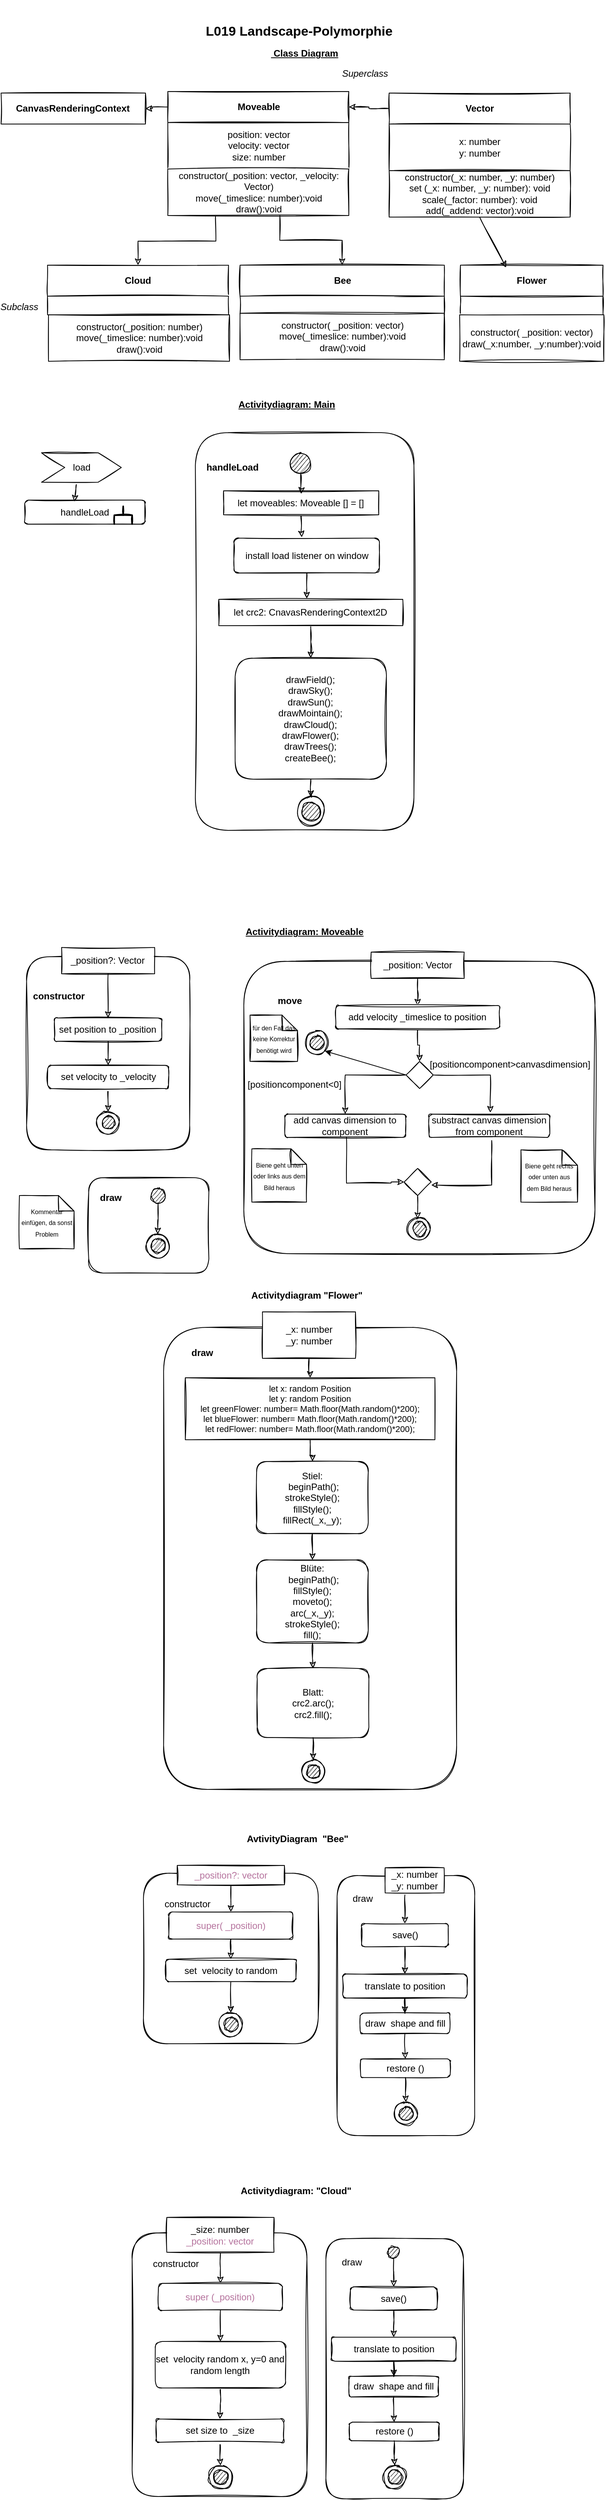 <mxfile version="14.7.7" type="github" pages="2">
  <diagram id="3uoHF7DRbVPW72kpydaZ" name="Page-1">
    <mxGraphModel dx="1406" dy="729" grid="0" gridSize="10" guides="1" tooltips="1" connect="1" arrows="1" fold="1" page="1" pageScale="1" pageWidth="827" pageHeight="1169" math="0" shadow="0">
      <root>
        <mxCell id="0" />
        <mxCell id="1" parent="0" />
        <mxCell id="dbKXaXE9FjMFJiaNfOhT-47" value="" style="rounded=1;whiteSpace=wrap;html=1;fillColor=none;sketch=1;" parent="1" vertex="1">
          <mxGeometry x="441.44" y="2896.5" width="177.5" height="335.5" as="geometry" />
        </mxCell>
        <mxCell id="d7KdjjGZf27dFtzmI2qq-32" value="" style="rounded=1;whiteSpace=wrap;html=1;sketch=1;fillColor=none;" parent="1" vertex="1">
          <mxGeometry x="273" y="567" width="282" height="513" as="geometry" />
        </mxCell>
        <mxCell id="dbKXaXE9FjMFJiaNfOhT-148" value="" style="rounded=1;whiteSpace=wrap;html=1;fillColor=#ffffff;sketch=1;" parent="1" vertex="1">
          <mxGeometry x="232.07" y="1721" width="378" height="596" as="geometry" />
        </mxCell>
        <mxCell id="dbKXaXE9FjMFJiaNfOhT-24" value="" style="rounded=1;whiteSpace=wrap;html=1;sketch=1;" parent="1" vertex="1">
          <mxGeometry x="191.46" y="2889" width="225.5" height="340" as="geometry" />
        </mxCell>
        <mxCell id="d7KdjjGZf27dFtzmI2qq-12" style="edgeStyle=orthogonalEdgeStyle;rounded=0;sketch=1;orthogonalLoop=1;jettySize=auto;html=1;startArrow=classic;startFill=1;endArrow=none;endFill=0;" parent="1" source="dbKXaXE9FjMFJiaNfOhT-3" edge="1">
          <mxGeometry relative="1" as="geometry">
            <mxPoint x="299" y="288" as="targetPoint" />
          </mxGeometry>
        </mxCell>
        <mxCell id="dbKXaXE9FjMFJiaNfOhT-3" value="&lt;b&gt;Cloud&lt;/b&gt;" style="rounded=0;whiteSpace=wrap;html=1;sketch=1;" parent="1" vertex="1">
          <mxGeometry x="82.31" y="351" width="233.5" height="40" as="geometry" />
        </mxCell>
        <mxCell id="dbKXaXE9FjMFJiaNfOhT-4" value="" style="rounded=0;whiteSpace=wrap;html=1;sketch=1;" parent="1" vertex="1">
          <mxGeometry x="82.31" y="391" width="233.5" height="24" as="geometry" />
        </mxCell>
        <mxCell id="dbKXaXE9FjMFJiaNfOhT-5" value="constructor(_position: number)&lt;br&gt;move(_timeslice: number):void&lt;br&gt;draw():void" style="rounded=0;whiteSpace=wrap;html=1;sketch=1;" parent="1" vertex="1">
          <mxGeometry x="83.56" y="415" width="233.5" height="60" as="geometry" />
        </mxCell>
        <mxCell id="dbKXaXE9FjMFJiaNfOhT-6" value="&lt;b&gt;Vector&lt;/b&gt;" style="rounded=0;whiteSpace=wrap;html=1;sketch=1;" parent="1" vertex="1">
          <mxGeometry x="523.02" y="129" width="233.5" height="40" as="geometry" />
        </mxCell>
        <mxCell id="dbKXaXE9FjMFJiaNfOhT-7" value="x: number&lt;br&gt;y: number" style="rounded=0;whiteSpace=wrap;html=1;sketch=1;" parent="1" vertex="1">
          <mxGeometry x="523.02" y="169" width="233.5" height="60" as="geometry" />
        </mxCell>
        <mxCell id="dbKXaXE9FjMFJiaNfOhT-8" value="constructor(_x: number, _y: number)&lt;br&gt;set&amp;nbsp;(_x: number, _y: number): void&lt;br&gt;scale(_factor: number): void&lt;br&gt;add(_addend: vector):void" style="rounded=0;whiteSpace=wrap;html=1;sketch=1;" parent="1" vertex="1">
          <mxGeometry x="523.02" y="229" width="233.5" height="60" as="geometry" />
        </mxCell>
        <mxCell id="d7KdjjGZf27dFtzmI2qq-13" style="edgeStyle=orthogonalEdgeStyle;rounded=0;sketch=1;orthogonalLoop=1;jettySize=auto;html=1;entryX=0.619;entryY=1;entryDx=0;entryDy=0;entryPerimeter=0;endArrow=none;endFill=0;startArrow=classic;startFill=1;" parent="1" source="dbKXaXE9FjMFJiaNfOhT-12" target="d7KdjjGZf27dFtzmI2qq-7" edge="1">
          <mxGeometry relative="1" as="geometry" />
        </mxCell>
        <mxCell id="dbKXaXE9FjMFJiaNfOhT-12" value="&lt;b&gt;Bee&lt;/b&gt;" style="rounded=0;whiteSpace=wrap;html=1;sketch=1;" parent="1" vertex="1">
          <mxGeometry x="330.69" y="351" width="263.5" height="40" as="geometry" />
        </mxCell>
        <mxCell id="dbKXaXE9FjMFJiaNfOhT-13" value="" style="rounded=0;whiteSpace=wrap;html=1;sketch=1;" parent="1" vertex="1">
          <mxGeometry x="330.69" y="391" width="263.5" height="24" as="geometry" />
        </mxCell>
        <mxCell id="dbKXaXE9FjMFJiaNfOhT-14" value="constructor( _position: vector)&lt;br&gt;move(_timeslice: number):void&lt;br&gt;draw():void" style="rounded=0;whiteSpace=wrap;html=1;sketch=1;" parent="1" vertex="1">
          <mxGeometry x="330.69" y="413" width="263.5" height="60" as="geometry" />
        </mxCell>
        <mxCell id="dbKXaXE9FjMFJiaNfOhT-18" value="&lt;b&gt;&amp;nbsp;Class Diagram&lt;/b&gt;" style="text;html=1;strokeColor=none;fillColor=none;align=center;verticalAlign=middle;whiteSpace=wrap;rounded=0;sketch=1;fontStyle=4" parent="1" vertex="1">
          <mxGeometry x="264" y="68" width="300" height="20" as="geometry" />
        </mxCell>
        <mxCell id="dbKXaXE9FjMFJiaNfOhT-19" value="&lt;b&gt;Activitydiagram: &quot;Cloud&quot;&lt;/b&gt;" style="text;html=1;strokeColor=none;fillColor=none;align=center;verticalAlign=middle;whiteSpace=wrap;rounded=0;sketch=1;" parent="1" vertex="1">
          <mxGeometry x="253.2" y="2825" width="300" height="20" as="geometry" />
        </mxCell>
        <mxCell id="dbKXaXE9FjMFJiaNfOhT-25" style="edgeStyle=orthogonalEdgeStyle;rounded=0;orthogonalLoop=1;jettySize=auto;html=1;entryX=0.5;entryY=0;entryDx=0;entryDy=0;sketch=1;" parent="1" source="dbKXaXE9FjMFJiaNfOhT-20" target="dbKXaXE9FjMFJiaNfOhT-21" edge="1">
          <mxGeometry relative="1" as="geometry" />
        </mxCell>
        <mxCell id="dbKXaXE9FjMFJiaNfOhT-20" value="_size: number&lt;br&gt;&lt;font color=&quot;#b5739d&quot;&gt;_position: vector&lt;/font&gt;" style="rounded=0;whiteSpace=wrap;html=1;sketch=1;" parent="1" vertex="1">
          <mxGeometry x="236.21" y="2869" width="138.25" height="45" as="geometry" />
        </mxCell>
        <mxCell id="dbKXaXE9FjMFJiaNfOhT-26" style="edgeStyle=orthogonalEdgeStyle;rounded=0;orthogonalLoop=1;jettySize=auto;html=1;sketch=1;" parent="1" source="dbKXaXE9FjMFJiaNfOhT-21" target="dbKXaXE9FjMFJiaNfOhT-22" edge="1">
          <mxGeometry relative="1" as="geometry" />
        </mxCell>
        <mxCell id="dbKXaXE9FjMFJiaNfOhT-21" value="&lt;font color=&quot;#b5739d&quot;&gt;super (_position)&lt;/font&gt;" style="rounded=1;whiteSpace=wrap;html=1;sketch=1;" parent="1" vertex="1">
          <mxGeometry x="225.34" y="2954" width="160" height="35" as="geometry" />
        </mxCell>
        <mxCell id="dbKXaXE9FjMFJiaNfOhT-27" style="edgeStyle=orthogonalEdgeStyle;rounded=0;orthogonalLoop=1;jettySize=auto;html=1;sketch=1;" parent="1" source="dbKXaXE9FjMFJiaNfOhT-22" target="dbKXaXE9FjMFJiaNfOhT-23" edge="1">
          <mxGeometry relative="1" as="geometry" />
        </mxCell>
        <mxCell id="dbKXaXE9FjMFJiaNfOhT-22" value="set &amp;nbsp;velocity random x, y=0 and random length" style="rounded=1;whiteSpace=wrap;html=1;sketch=1;" parent="1" vertex="1">
          <mxGeometry x="221.34" y="3029" width="168" height="60" as="geometry" />
        </mxCell>
        <mxCell id="dbKXaXE9FjMFJiaNfOhT-31" style="edgeStyle=orthogonalEdgeStyle;rounded=0;orthogonalLoop=1;jettySize=auto;html=1;sketch=1;" parent="1" source="dbKXaXE9FjMFJiaNfOhT-23" target="dbKXaXE9FjMFJiaNfOhT-29" edge="1">
          <mxGeometry relative="1" as="geometry" />
        </mxCell>
        <mxCell id="dbKXaXE9FjMFJiaNfOhT-23" value="set size to &amp;nbsp;_size" style="rounded=1;whiteSpace=wrap;html=1;sketch=1;" parent="1" vertex="1">
          <mxGeometry x="222.53" y="3129" width="164.43" height="30" as="geometry" />
        </mxCell>
        <mxCell id="dbKXaXE9FjMFJiaNfOhT-30" value="" style="group;sketch=1;" parent="1" vertex="1" connectable="0">
          <mxGeometry x="290.46" y="3189" width="30" height="30" as="geometry" />
        </mxCell>
        <mxCell id="dbKXaXE9FjMFJiaNfOhT-28" value="" style="ellipse;whiteSpace=wrap;html=1;aspect=fixed;fillColor=#000000;sketch=1;" parent="dbKXaXE9FjMFJiaNfOhT-30" vertex="1">
          <mxGeometry x="6.5" y="6" width="18" height="18" as="geometry" />
        </mxCell>
        <mxCell id="dbKXaXE9FjMFJiaNfOhT-29" value="" style="ellipse;whiteSpace=wrap;html=1;fillColor=none;sketch=1;" parent="dbKXaXE9FjMFJiaNfOhT-30" vertex="1">
          <mxGeometry width="30" height="30" as="geometry" />
        </mxCell>
        <mxCell id="dbKXaXE9FjMFJiaNfOhT-32" value="constructor" style="text;html=1;strokeColor=none;fillColor=none;align=center;verticalAlign=middle;whiteSpace=wrap;rounded=0;sketch=1;" parent="1" vertex="1">
          <mxGeometry x="191.46" y="2919" width="113.5" height="20" as="geometry" />
        </mxCell>
        <mxCell id="dbKXaXE9FjMFJiaNfOhT-43" style="edgeStyle=orthogonalEdgeStyle;rounded=0;orthogonalLoop=1;jettySize=auto;html=1;entryX=0.5;entryY=0;entryDx=0;entryDy=0;sketch=1;" parent="1" source="dbKXaXE9FjMFJiaNfOhT-34" target="dbKXaXE9FjMFJiaNfOhT-35" edge="1">
          <mxGeometry relative="1" as="geometry" />
        </mxCell>
        <mxCell id="dbKXaXE9FjMFJiaNfOhT-34" value="" style="ellipse;whiteSpace=wrap;html=1;fillColor=#000000;sketch=1;" parent="1" vertex="1">
          <mxGeometry x="521.44" y="2906.5" width="15" height="15" as="geometry" />
        </mxCell>
        <mxCell id="dbKXaXE9FjMFJiaNfOhT-44" style="edgeStyle=orthogonalEdgeStyle;rounded=0;orthogonalLoop=1;jettySize=auto;html=1;sketch=1;" parent="1" source="dbKXaXE9FjMFJiaNfOhT-35" target="dbKXaXE9FjMFJiaNfOhT-37" edge="1">
          <mxGeometry relative="1" as="geometry" />
        </mxCell>
        <mxCell id="dbKXaXE9FjMFJiaNfOhT-35" value="save()" style="rounded=1;whiteSpace=wrap;html=1;fillColor=none;sketch=1;" parent="1" vertex="1">
          <mxGeometry x="473.07" y="2958.5" width="111.75" height="30" as="geometry" />
        </mxCell>
        <mxCell id="dbKXaXE9FjMFJiaNfOhT-45" style="edgeStyle=orthogonalEdgeStyle;rounded=0;orthogonalLoop=1;jettySize=auto;html=1;entryX=0.5;entryY=0;entryDx=0;entryDy=0;sketch=1;" parent="1" source="dbKXaXE9FjMFJiaNfOhT-37" target="dbKXaXE9FjMFJiaNfOhT-38" edge="1">
          <mxGeometry relative="1" as="geometry" />
        </mxCell>
        <mxCell id="dbKXaXE9FjMFJiaNfOhT-37" value="translate to position" style="rounded=1;whiteSpace=wrap;html=1;fillColor=none;sketch=1;" parent="1" vertex="1">
          <mxGeometry x="448.56" y="3023.5" width="160.75" height="31" as="geometry" />
        </mxCell>
        <mxCell id="d7KdjjGZf27dFtzmI2qq-102" style="edgeStyle=orthogonalEdgeStyle;rounded=0;sketch=1;orthogonalLoop=1;jettySize=auto;html=1;entryX=0.5;entryY=0;entryDx=0;entryDy=0;fontSize=17;" parent="1" source="dbKXaXE9FjMFJiaNfOhT-38" target="d7KdjjGZf27dFtzmI2qq-101" edge="1">
          <mxGeometry relative="1" as="geometry" />
        </mxCell>
        <mxCell id="dbKXaXE9FjMFJiaNfOhT-38" value="draw &amp;nbsp;shape and&amp;nbsp;fill" style="rounded=1;whiteSpace=wrap;html=1;fillColor=none;sketch=1;" parent="1" vertex="1">
          <mxGeometry x="471.2" y="3074" width="115.5" height="26.5" as="geometry" />
        </mxCell>
        <mxCell id="dbKXaXE9FjMFJiaNfOhT-40" value="" style="group;sketch=1;" parent="1" vertex="1" connectable="0">
          <mxGeometry x="515.19" y="3189" width="30" height="30" as="geometry" />
        </mxCell>
        <mxCell id="dbKXaXE9FjMFJiaNfOhT-41" value="" style="ellipse;whiteSpace=wrap;html=1;aspect=fixed;fillColor=#000000;sketch=1;" parent="dbKXaXE9FjMFJiaNfOhT-40" vertex="1">
          <mxGeometry x="6.5" y="6" width="18" height="18" as="geometry" />
        </mxCell>
        <mxCell id="dbKXaXE9FjMFJiaNfOhT-42" value="" style="ellipse;whiteSpace=wrap;html=1;fillColor=none;sketch=1;" parent="dbKXaXE9FjMFJiaNfOhT-40" vertex="1">
          <mxGeometry width="30" height="30" as="geometry" />
        </mxCell>
        <mxCell id="dbKXaXE9FjMFJiaNfOhT-49" value="draw" style="text;html=1;strokeColor=none;fillColor=none;align=center;verticalAlign=middle;whiteSpace=wrap;rounded=0;sketch=1;" parent="1" vertex="1">
          <mxGeometry x="454.69" y="2916.5" width="40" height="20" as="geometry" />
        </mxCell>
        <mxCell id="dbKXaXE9FjMFJiaNfOhT-79" value="&lt;b&gt;AvtivityDiagram &amp;nbsp;&quot;Bee&quot;&lt;/b&gt;" style="text;html=1;strokeColor=none;fillColor=none;align=center;verticalAlign=middle;whiteSpace=wrap;rounded=0;sketch=1;" parent="1" vertex="1">
          <mxGeometry x="255.12" y="2371" width="300" height="20" as="geometry" />
        </mxCell>
        <mxCell id="dbKXaXE9FjMFJiaNfOhT-80" value="" style="rounded=1;whiteSpace=wrap;html=1;sketch=1;" parent="1" vertex="1">
          <mxGeometry x="206.04" y="2425" width="225.5" height="220" as="geometry" />
        </mxCell>
        <mxCell id="dbKXaXE9FjMFJiaNfOhT-81" style="edgeStyle=orthogonalEdgeStyle;rounded=0;orthogonalLoop=1;jettySize=auto;html=1;entryX=0.5;entryY=0;entryDx=0;entryDy=0;sketch=1;" parent="1" source="dbKXaXE9FjMFJiaNfOhT-82" target="dbKXaXE9FjMFJiaNfOhT-84" edge="1">
          <mxGeometry relative="1" as="geometry" />
        </mxCell>
        <mxCell id="dbKXaXE9FjMFJiaNfOhT-82" value="&lt;font color=&quot;#b5739d&quot;&gt;_position?: vector&lt;/font&gt;" style="rounded=0;whiteSpace=wrap;html=1;sketch=1;" parent="1" vertex="1">
          <mxGeometry x="249.67" y="2415" width="138.25" height="25" as="geometry" />
        </mxCell>
        <mxCell id="dbKXaXE9FjMFJiaNfOhT-83" style="edgeStyle=orthogonalEdgeStyle;rounded=0;orthogonalLoop=1;jettySize=auto;html=1;sketch=1;" parent="1" source="dbKXaXE9FjMFJiaNfOhT-84" target="dbKXaXE9FjMFJiaNfOhT-86" edge="1">
          <mxGeometry relative="1" as="geometry" />
        </mxCell>
        <mxCell id="dbKXaXE9FjMFJiaNfOhT-84" value="&lt;font color=&quot;#b5739d&quot;&gt;super( _position)&lt;/font&gt;" style="rounded=1;whiteSpace=wrap;html=1;sketch=1;" parent="1" vertex="1">
          <mxGeometry x="238.8" y="2475" width="160" height="35" as="geometry" />
        </mxCell>
        <mxCell id="dbKXaXE9FjMFJiaNfOhT-93" style="edgeStyle=orthogonalEdgeStyle;rounded=0;orthogonalLoop=1;jettySize=auto;html=1;entryX=0.5;entryY=0;entryDx=0;entryDy=0;sketch=1;" parent="1" source="dbKXaXE9FjMFJiaNfOhT-86" target="dbKXaXE9FjMFJiaNfOhT-91" edge="1">
          <mxGeometry relative="1" as="geometry" />
        </mxCell>
        <mxCell id="dbKXaXE9FjMFJiaNfOhT-86" value="set &amp;nbsp;velocity to random" style="rounded=1;whiteSpace=wrap;html=1;sketch=1;" parent="1" vertex="1">
          <mxGeometry x="234.8" y="2536" width="168" height="29" as="geometry" />
        </mxCell>
        <mxCell id="dbKXaXE9FjMFJiaNfOhT-89" value="" style="group;sketch=1;" parent="1" vertex="1" connectable="0">
          <mxGeometry x="303.79" y="2605" width="30" height="30" as="geometry" />
        </mxCell>
        <mxCell id="dbKXaXE9FjMFJiaNfOhT-90" value="" style="ellipse;whiteSpace=wrap;html=1;aspect=fixed;fillColor=#000000;sketch=1;" parent="dbKXaXE9FjMFJiaNfOhT-89" vertex="1">
          <mxGeometry x="6.5" y="6" width="18" height="18" as="geometry" />
        </mxCell>
        <mxCell id="dbKXaXE9FjMFJiaNfOhT-91" value="" style="ellipse;whiteSpace=wrap;html=1;fillColor=none;sketch=1;" parent="dbKXaXE9FjMFJiaNfOhT-89" vertex="1">
          <mxGeometry width="30" height="30" as="geometry" />
        </mxCell>
        <mxCell id="dbKXaXE9FjMFJiaNfOhT-92" value="constructor" style="text;html=1;strokeColor=none;fillColor=none;align=center;verticalAlign=middle;whiteSpace=wrap;rounded=0;sketch=1;" parent="1" vertex="1">
          <mxGeometry x="206.04" y="2455" width="113.5" height="20" as="geometry" />
        </mxCell>
        <mxCell id="dbKXaXE9FjMFJiaNfOhT-136" value="&lt;b&gt;Activitydiagram &quot;Flower&quot;&lt;/b&gt;" style="text;html=1;strokeColor=none;fillColor=none;align=center;verticalAlign=middle;whiteSpace=wrap;rounded=0;sketch=1;" parent="1" vertex="1">
          <mxGeometry x="266.71" y="1670" width="300" height="20" as="geometry" />
        </mxCell>
        <mxCell id="d7KdjjGZf27dFtzmI2qq-131" value="" style="edgeStyle=orthogonalEdgeStyle;rounded=0;sketch=1;orthogonalLoop=1;jettySize=auto;html=1;fontSize=11;" parent="1" source="dbKXaXE9FjMFJiaNfOhT-137" target="d7KdjjGZf27dFtzmI2qq-122" edge="1">
          <mxGeometry relative="1" as="geometry" />
        </mxCell>
        <mxCell id="dbKXaXE9FjMFJiaNfOhT-137" value="_x: number&lt;br&gt;_y: number" style="rounded=0;whiteSpace=wrap;html=1;fillColor=#ffffff;sketch=1;" parent="1" vertex="1">
          <mxGeometry x="359.57" y="1701" width="120" height="60" as="geometry" />
        </mxCell>
        <mxCell id="d7KdjjGZf27dFtzmI2qq-133" value="" style="edgeStyle=orthogonalEdgeStyle;rounded=0;sketch=1;orthogonalLoop=1;jettySize=auto;html=1;fontSize=11;" parent="1" source="dbKXaXE9FjMFJiaNfOhT-139" target="d7KdjjGZf27dFtzmI2qq-129" edge="1">
          <mxGeometry relative="1" as="geometry" />
        </mxCell>
        <mxCell id="dbKXaXE9FjMFJiaNfOhT-139" value="Stiel:&lt;br&gt;&amp;nbsp;beginPath();&lt;br&gt;strokeStyle();&lt;br&gt;fillStyle();&lt;br&gt;fillRect(_x,_y);" style="rounded=1;whiteSpace=wrap;html=1;fillColor=#ffffff;sketch=1;" parent="1" vertex="1">
          <mxGeometry x="352.07" y="1894" width="144" height="93" as="geometry" />
        </mxCell>
        <mxCell id="dbKXaXE9FjMFJiaNfOhT-141" value="" style="group;sketch=1;" parent="1" vertex="1" connectable="0">
          <mxGeometry x="409.88" y="2279" width="30" height="30" as="geometry" />
        </mxCell>
        <mxCell id="dbKXaXE9FjMFJiaNfOhT-142" value="" style="ellipse;whiteSpace=wrap;html=1;aspect=fixed;fillColor=#000000;sketch=1;" parent="dbKXaXE9FjMFJiaNfOhT-141" vertex="1">
          <mxGeometry x="6.5" y="6" width="18" height="18" as="geometry" />
        </mxCell>
        <mxCell id="dbKXaXE9FjMFJiaNfOhT-143" value="" style="ellipse;whiteSpace=wrap;html=1;fillColor=none;sketch=1;" parent="dbKXaXE9FjMFJiaNfOhT-141" vertex="1">
          <mxGeometry width="30" height="30" as="geometry" />
        </mxCell>
        <mxCell id="dbKXaXE9FjMFJiaNfOhT-149" value="draw" style="text;html=1;strokeColor=none;fillColor=none;align=center;verticalAlign=middle;whiteSpace=wrap;rounded=0;sketch=1;fontStyle=1" parent="1" vertex="1">
          <mxGeometry x="262.32" y="1744" width="40" height="20" as="geometry" />
        </mxCell>
        <mxCell id="d7KdjjGZf27dFtzmI2qq-3" value="&lt;i&gt;Subclass&lt;/i&gt;" style="text;html=1;strokeColor=none;fillColor=none;align=center;verticalAlign=middle;whiteSpace=wrap;rounded=0;glass=0;sketch=1;" parent="1" vertex="1">
          <mxGeometry x="26" y="395" width="40" height="20" as="geometry" />
        </mxCell>
        <mxCell id="d7KdjjGZf27dFtzmI2qq-10" style="edgeStyle=orthogonalEdgeStyle;rounded=0;sketch=1;orthogonalLoop=1;jettySize=auto;html=1;" parent="1" source="d7KdjjGZf27dFtzmI2qq-5" target="d7KdjjGZf27dFtzmI2qq-9" edge="1">
          <mxGeometry relative="1" as="geometry" />
        </mxCell>
        <mxCell id="d7KdjjGZf27dFtzmI2qq-11" style="edgeStyle=orthogonalEdgeStyle;rounded=0;sketch=1;orthogonalLoop=1;jettySize=auto;html=1;endArrow=none;endFill=0;startArrow=classic;startFill=1;" parent="1" source="d7KdjjGZf27dFtzmI2qq-5" target="dbKXaXE9FjMFJiaNfOhT-6" edge="1">
          <mxGeometry relative="1" as="geometry" />
        </mxCell>
        <mxCell id="d7KdjjGZf27dFtzmI2qq-5" value="&lt;b&gt;Moveable&lt;/b&gt;" style="rounded=0;whiteSpace=wrap;html=1;sketch=1;" parent="1" vertex="1">
          <mxGeometry x="237.5" y="127" width="233.5" height="40" as="geometry" />
        </mxCell>
        <mxCell id="d7KdjjGZf27dFtzmI2qq-6" value="position: vector&lt;br&gt;velocity: vector&lt;br&gt;size: number" style="rounded=0;whiteSpace=wrap;html=1;sketch=1;" parent="1" vertex="1">
          <mxGeometry x="237.5" y="167" width="233.5" height="60" as="geometry" />
        </mxCell>
        <mxCell id="d7KdjjGZf27dFtzmI2qq-7" value="constructor(_position: vector, _velocity: Vector)&lt;br&gt;move(_timeslice: number):void&lt;br&gt;draw():void" style="rounded=0;whiteSpace=wrap;html=1;sketch=1;" parent="1" vertex="1">
          <mxGeometry x="237.5" y="227" width="233.5" height="60" as="geometry" />
        </mxCell>
        <mxCell id="d7KdjjGZf27dFtzmI2qq-8" value="&lt;i&gt;Superclass&lt;/i&gt;" style="text;html=1;strokeColor=none;fillColor=none;align=center;verticalAlign=middle;whiteSpace=wrap;rounded=0;glass=0;sketch=1;" parent="1" vertex="1">
          <mxGeometry x="471.75" y="94" width="40" height="20" as="geometry" />
        </mxCell>
        <mxCell id="d7KdjjGZf27dFtzmI2qq-9" value="&lt;b&gt;CanvasRenderingContext&lt;/b&gt;" style="rounded=0;whiteSpace=wrap;html=1;sketch=1;" parent="1" vertex="1">
          <mxGeometry x="22.37" y="129" width="186.25" height="40" as="geometry" />
        </mxCell>
        <mxCell id="d7KdjjGZf27dFtzmI2qq-28" style="edgeStyle=orthogonalEdgeStyle;rounded=0;sketch=1;orthogonalLoop=1;jettySize=auto;html=1;entryX=0.466;entryY=-0.022;entryDx=0;entryDy=0;entryPerimeter=0;" parent="1" source="d7KdjjGZf27dFtzmI2qq-14" target="d7KdjjGZf27dFtzmI2qq-22" edge="1">
          <mxGeometry relative="1" as="geometry" />
        </mxCell>
        <mxCell id="d7KdjjGZf27dFtzmI2qq-14" value="let moveables: Moveable [] = []" style="rounded=0;whiteSpace=wrap;html=1;sketch=1;" parent="1" vertex="1">
          <mxGeometry x="309.44" y="642" width="200.19" height="31" as="geometry" />
        </mxCell>
        <mxCell id="d7KdjjGZf27dFtzmI2qq-15" value="load" style="html=1;shadow=0;dashed=0;align=center;verticalAlign=middle;shape=mxgraph.arrows2.arrow;dy=0;dx=30;notch=30;sketch=1;" parent="1" vertex="1">
          <mxGeometry x="74.53" y="593" width="103" height="38" as="geometry" />
        </mxCell>
        <mxCell id="d7KdjjGZf27dFtzmI2qq-16" value="handleLoad" style="rounded=1;whiteSpace=wrap;html=1;sketch=1;" parent="1" vertex="1">
          <mxGeometry x="52.89" y="654" width="155.07" height="31" as="geometry" />
        </mxCell>
        <mxCell id="d7KdjjGZf27dFtzmI2qq-17" value="" style="strokeWidth=2;html=1;shape=mxgraph.flowchart.annotation_2;align=left;labelPosition=right;pointerEvents=1;fontColor=#000000;fillColor=none;rotation=90;sketch=1;" parent="1" vertex="1">
          <mxGeometry x="168.46" y="662" width="23" height="23" as="geometry" />
        </mxCell>
        <mxCell id="d7KdjjGZf27dFtzmI2qq-18" value="" style="group" parent="1" vertex="1" connectable="0">
          <mxGeometry x="403.92" y="1037" width="36" height="43" as="geometry" />
        </mxCell>
        <mxCell id="d7KdjjGZf27dFtzmI2qq-19" value="" style="ellipse;whiteSpace=wrap;html=1;aspect=fixed;fillColor=#000000;sketch=1;" parent="d7KdjjGZf27dFtzmI2qq-18" vertex="1">
          <mxGeometry x="5.75" y="6.271" width="25.5" height="25.5" as="geometry" />
        </mxCell>
        <mxCell id="d7KdjjGZf27dFtzmI2qq-20" value="" style="ellipse;whiteSpace=wrap;html=1;aspect=fixed;sketch=1;fillColor=none;" parent="d7KdjjGZf27dFtzmI2qq-18" vertex="1">
          <mxGeometry width="36" height="36" as="geometry" />
        </mxCell>
        <mxCell id="d7KdjjGZf27dFtzmI2qq-21" value="" style="endArrow=classic;html=1;exitX=0.436;exitY=1.079;exitDx=0;exitDy=0;exitPerimeter=0;sketch=1;" parent="1" source="d7KdjjGZf27dFtzmI2qq-15" edge="1">
          <mxGeometry width="50" height="50" relative="1" as="geometry">
            <mxPoint x="424.46" y="832" as="sourcePoint" />
            <mxPoint x="117" y="656" as="targetPoint" />
          </mxGeometry>
        </mxCell>
        <mxCell id="d7KdjjGZf27dFtzmI2qq-29" style="edgeStyle=orthogonalEdgeStyle;rounded=0;sketch=1;orthogonalLoop=1;jettySize=auto;html=1;" parent="1" source="d7KdjjGZf27dFtzmI2qq-22" edge="1">
          <mxGeometry relative="1" as="geometry">
            <mxPoint x="416.71" y="781" as="targetPoint" />
          </mxGeometry>
        </mxCell>
        <mxCell id="d7KdjjGZf27dFtzmI2qq-22" value="install load listener on window" style="rounded=1;whiteSpace=wrap;html=1;sketch=1;" parent="1" vertex="1">
          <mxGeometry x="322.96" y="703" width="187.5" height="45" as="geometry" />
        </mxCell>
        <mxCell id="d7KdjjGZf27dFtzmI2qq-31" style="edgeStyle=orthogonalEdgeStyle;rounded=0;sketch=1;orthogonalLoop=1;jettySize=auto;html=1;entryX=0.5;entryY=0;entryDx=0;entryDy=0;" parent="1" source="d7KdjjGZf27dFtzmI2qq-23" target="d7KdjjGZf27dFtzmI2qq-30" edge="1">
          <mxGeometry relative="1" as="geometry" />
        </mxCell>
        <mxCell id="d7KdjjGZf27dFtzmI2qq-23" value="let crc2: CnavasRenderingContext2D" style="rounded=0;whiteSpace=wrap;html=1;sketch=1;" parent="1" vertex="1">
          <mxGeometry x="303.25" y="782" width="237.35" height="34" as="geometry" />
        </mxCell>
        <mxCell id="d7KdjjGZf27dFtzmI2qq-25" value="" style="edgeStyle=orthogonalEdgeStyle;rounded=0;sketch=1;orthogonalLoop=1;jettySize=auto;html=1;" parent="1" source="d7KdjjGZf27dFtzmI2qq-24" edge="1">
          <mxGeometry relative="1" as="geometry">
            <mxPoint x="409.44" y="646" as="targetPoint" />
          </mxGeometry>
        </mxCell>
        <mxCell id="d7KdjjGZf27dFtzmI2qq-24" value="" style="ellipse;whiteSpace=wrap;html=1;aspect=fixed;sketch=1;fillColor=#000000;" parent="1" vertex="1">
          <mxGeometry x="395.44" y="593" width="27" height="27" as="geometry" />
        </mxCell>
        <mxCell id="d7KdjjGZf27dFtzmI2qq-36" style="edgeStyle=orthogonalEdgeStyle;rounded=0;sketch=1;orthogonalLoop=1;jettySize=auto;html=1;entryX=0.5;entryY=0;entryDx=0;entryDy=0;" parent="1" source="d7KdjjGZf27dFtzmI2qq-30" target="d7KdjjGZf27dFtzmI2qq-20" edge="1">
          <mxGeometry relative="1" as="geometry" />
        </mxCell>
        <mxCell id="d7KdjjGZf27dFtzmI2qq-30" value="drawField();&lt;br&gt;drawSky();&lt;br&gt;drawSun();&lt;br&gt;drawMointain();&lt;br&gt;drawCloud();&lt;br&gt;drawFlower();&lt;br&gt;drawTrees();&lt;br&gt;createBee();" style="rounded=1;whiteSpace=wrap;html=1;sketch=1;fillColor=none;" parent="1" vertex="1">
          <mxGeometry x="324.36" y="858" width="195.13" height="156" as="geometry" />
        </mxCell>
        <mxCell id="d7KdjjGZf27dFtzmI2qq-37" value="handleLoad" style="text;html=1;strokeColor=none;fillColor=none;align=center;verticalAlign=middle;whiteSpace=wrap;rounded=0;sketch=1;fontStyle=1" parent="1" vertex="1">
          <mxGeometry x="301" y="602" width="40" height="20" as="geometry" />
        </mxCell>
        <mxCell id="d7KdjjGZf27dFtzmI2qq-39" value="&lt;b&gt;Activitydiagram: Main&lt;/b&gt;" style="text;html=1;strokeColor=none;fillColor=none;align=center;verticalAlign=middle;whiteSpace=wrap;rounded=0;sketch=1;fontStyle=4" parent="1" vertex="1">
          <mxGeometry x="240.6" y="521" width="300" height="20" as="geometry" />
        </mxCell>
        <mxCell id="d7KdjjGZf27dFtzmI2qq-40" value="&lt;h2&gt;&lt;span style=&quot;font-size: 17px&quot;&gt;L019 Landscape-Polymorphie&lt;/span&gt;&lt;/h2&gt;" style="text;html=1;strokeColor=none;fillColor=none;align=center;verticalAlign=middle;whiteSpace=wrap;rounded=0;sketch=1;fontStyle=1;fontSize=17;" parent="1" vertex="1">
          <mxGeometry x="257.12" y="36" width="300" height="20" as="geometry" />
        </mxCell>
        <mxCell id="d7KdjjGZf27dFtzmI2qq-43" value="&lt;b&gt;Activitydiagram: Moveable&lt;/b&gt;" style="text;html=1;strokeColor=none;fillColor=none;align=center;verticalAlign=middle;whiteSpace=wrap;rounded=0;sketch=1;fontStyle=4" parent="1" vertex="1">
          <mxGeometry x="264" y="1201" width="300" height="20" as="geometry" />
        </mxCell>
        <mxCell id="d7KdjjGZf27dFtzmI2qq-44" value="" style="rounded=1;whiteSpace=wrap;html=1;fillColor=#ffffff;sketch=1;" parent="1" vertex="1">
          <mxGeometry x="55.3" y="1243" width="210.37" height="249" as="geometry" />
        </mxCell>
        <mxCell id="d7KdjjGZf27dFtzmI2qq-45" style="edgeStyle=orthogonalEdgeStyle;rounded=0;orthogonalLoop=1;jettySize=auto;html=1;entryX=0.5;entryY=0;entryDx=0;entryDy=0;sketch=1;" parent="1" source="d7KdjjGZf27dFtzmI2qq-46" target="d7KdjjGZf27dFtzmI2qq-48" edge="1">
          <mxGeometry relative="1" as="geometry" />
        </mxCell>
        <mxCell id="d7KdjjGZf27dFtzmI2qq-46" value="_position?: Vector" style="rounded=0;whiteSpace=wrap;html=1;fillColor=#ffffff;sketch=1;" parent="1" vertex="1">
          <mxGeometry x="100.49" y="1231" width="120" height="34" as="geometry" />
        </mxCell>
        <mxCell id="d7KdjjGZf27dFtzmI2qq-47" style="edgeStyle=orthogonalEdgeStyle;rounded=0;orthogonalLoop=1;jettySize=auto;html=1;sketch=1;" parent="1" source="d7KdjjGZf27dFtzmI2qq-48" target="d7KdjjGZf27dFtzmI2qq-50" edge="1">
          <mxGeometry relative="1" as="geometry" />
        </mxCell>
        <mxCell id="d7KdjjGZf27dFtzmI2qq-48" value="set position to _position" style="rounded=1;whiteSpace=wrap;html=1;fillColor=#ffffff;sketch=1;" parent="1" vertex="1">
          <mxGeometry x="91.26" y="1322" width="138.44" height="30" as="geometry" />
        </mxCell>
        <mxCell id="d7KdjjGZf27dFtzmI2qq-49" style="edgeStyle=orthogonalEdgeStyle;rounded=0;orthogonalLoop=1;jettySize=auto;html=1;entryX=0.5;entryY=0;entryDx=0;entryDy=0;sketch=1;" parent="1" source="d7KdjjGZf27dFtzmI2qq-50" edge="1">
          <mxGeometry relative="1" as="geometry">
            <mxPoint x="160.49" y="1443" as="targetPoint" />
          </mxGeometry>
        </mxCell>
        <mxCell id="d7KdjjGZf27dFtzmI2qq-50" value="set velocity to _velocity" style="rounded=1;whiteSpace=wrap;html=1;fillColor=#ffffff;sketch=1;" parent="1" vertex="1">
          <mxGeometry x="82.55" y="1383" width="155.88" height="30" as="geometry" />
        </mxCell>
        <mxCell id="d7KdjjGZf27dFtzmI2qq-53" value="" style="group;sketch=1;" parent="1" vertex="1" connectable="0">
          <mxGeometry x="145.49" y="1442" width="30" height="30" as="geometry" />
        </mxCell>
        <mxCell id="d7KdjjGZf27dFtzmI2qq-54" value="" style="ellipse;whiteSpace=wrap;html=1;aspect=fixed;fillColor=#000000;sketch=1;" parent="d7KdjjGZf27dFtzmI2qq-53" vertex="1">
          <mxGeometry x="6.5" y="6" width="18" height="18" as="geometry" />
        </mxCell>
        <mxCell id="d7KdjjGZf27dFtzmI2qq-55" value="" style="ellipse;whiteSpace=wrap;html=1;fillColor=none;sketch=1;" parent="d7KdjjGZf27dFtzmI2qq-53" vertex="1">
          <mxGeometry width="30" height="30" as="geometry" />
        </mxCell>
        <mxCell id="d7KdjjGZf27dFtzmI2qq-56" value="constructor" style="text;html=1;strokeColor=none;fillColor=none;align=center;verticalAlign=middle;whiteSpace=wrap;rounded=0;sketch=1;fontStyle=1" parent="1" vertex="1">
          <mxGeometry x="76.55" y="1284" width="40" height="20" as="geometry" />
        </mxCell>
        <mxCell id="d7KdjjGZf27dFtzmI2qq-58" value="" style="rounded=1;whiteSpace=wrap;html=1;fillColor=#ffffff;sketch=1;" parent="1" vertex="1">
          <mxGeometry x="335.55" y="1249" width="453" height="377" as="geometry" />
        </mxCell>
        <mxCell id="d7KdjjGZf27dFtzmI2qq-69" style="edgeStyle=orthogonalEdgeStyle;rounded=0;sketch=1;orthogonalLoop=1;jettySize=auto;html=1;entryX=0.5;entryY=0;entryDx=0;entryDy=0;fontSize=17;" parent="1" source="d7KdjjGZf27dFtzmI2qq-60" target="d7KdjjGZf27dFtzmI2qq-62" edge="1">
          <mxGeometry relative="1" as="geometry" />
        </mxCell>
        <mxCell id="d7KdjjGZf27dFtzmI2qq-60" value="_position: Vector" style="rounded=0;whiteSpace=wrap;html=1;fillColor=#ffffff;sketch=1;" parent="1" vertex="1">
          <mxGeometry x="499.83" y="1237" width="120" height="34" as="geometry" />
        </mxCell>
        <mxCell id="d7KdjjGZf27dFtzmI2qq-72" value="" style="edgeStyle=orthogonalEdgeStyle;rounded=0;sketch=1;orthogonalLoop=1;jettySize=auto;html=1;fontSize=17;" parent="1" source="d7KdjjGZf27dFtzmI2qq-62" target="d7KdjjGZf27dFtzmI2qq-70" edge="1">
          <mxGeometry relative="1" as="geometry" />
        </mxCell>
        <mxCell id="d7KdjjGZf27dFtzmI2qq-62" value="add velocity _timeslice to position" style="rounded=1;whiteSpace=wrap;html=1;fillColor=#ffffff;sketch=1;" parent="1" vertex="1">
          <mxGeometry x="454.11" y="1306" width="211.44" height="30" as="geometry" />
        </mxCell>
        <mxCell id="d7KdjjGZf27dFtzmI2qq-64" value="add canvas dimension to component" style="rounded=1;whiteSpace=wrap;html=1;fillColor=#ffffff;sketch=1;" parent="1" vertex="1">
          <mxGeometry x="388.42" y="1446" width="155.88" height="30" as="geometry" />
        </mxCell>
        <mxCell id="d7KdjjGZf27dFtzmI2qq-65" value="" style="group;sketch=1;" parent="1" vertex="1" connectable="0">
          <mxGeometry x="546.55" y="1579" width="30" height="30" as="geometry" />
        </mxCell>
        <mxCell id="d7KdjjGZf27dFtzmI2qq-66" value="" style="ellipse;whiteSpace=wrap;html=1;aspect=fixed;fillColor=#000000;sketch=1;" parent="d7KdjjGZf27dFtzmI2qq-65" vertex="1">
          <mxGeometry x="6.5" y="6" width="18" height="18" as="geometry" />
        </mxCell>
        <mxCell id="d7KdjjGZf27dFtzmI2qq-67" value="" style="ellipse;whiteSpace=wrap;html=1;fillColor=none;sketch=1;" parent="d7KdjjGZf27dFtzmI2qq-65" vertex="1">
          <mxGeometry width="30" height="30" as="geometry" />
        </mxCell>
        <mxCell id="d7KdjjGZf27dFtzmI2qq-68" value="move" style="text;html=1;strokeColor=none;fillColor=none;align=center;verticalAlign=middle;whiteSpace=wrap;rounded=0;sketch=1;fontStyle=1" parent="1" vertex="1">
          <mxGeometry x="375.43" y="1290" width="40" height="20" as="geometry" />
        </mxCell>
        <mxCell id="d7KdjjGZf27dFtzmI2qq-75" style="edgeStyle=orthogonalEdgeStyle;rounded=0;sketch=1;orthogonalLoop=1;jettySize=auto;html=1;fontSize=17;entryX=0.5;entryY=0;entryDx=0;entryDy=0;exitX=0;exitY=0.5;exitDx=0;exitDy=0;" parent="1" source="d7KdjjGZf27dFtzmI2qq-70" target="d7KdjjGZf27dFtzmI2qq-64" edge="1">
          <mxGeometry relative="1" as="geometry">
            <mxPoint x="493.55" y="1350" as="targetPoint" />
            <Array as="points">
              <mxPoint x="466.55" y="1396" />
            </Array>
          </mxGeometry>
        </mxCell>
        <mxCell id="d7KdjjGZf27dFtzmI2qq-70" value="" style="rhombus;whiteSpace=wrap;html=1;sketch=1;fontSize=17;fillColor=none;" parent="1" vertex="1">
          <mxGeometry x="544.8" y="1378" width="35" height="35" as="geometry" />
        </mxCell>
        <mxCell id="d7KdjjGZf27dFtzmI2qq-73" value="substract canvas dimension from component" style="rounded=1;whiteSpace=wrap;html=1;fillColor=#ffffff;sketch=1;" parent="1" vertex="1">
          <mxGeometry x="574.42" y="1446" width="155.88" height="30" as="geometry" />
        </mxCell>
        <mxCell id="d7KdjjGZf27dFtzmI2qq-76" style="edgeStyle=orthogonalEdgeStyle;rounded=0;sketch=1;orthogonalLoop=1;jettySize=auto;html=1;fontSize=17;" parent="1" source="d7KdjjGZf27dFtzmI2qq-70" edge="1">
          <mxGeometry relative="1" as="geometry">
            <mxPoint x="653.55" y="1444" as="targetPoint" />
            <Array as="points">
              <mxPoint x="653.55" y="1396" />
            </Array>
          </mxGeometry>
        </mxCell>
        <mxCell id="d7KdjjGZf27dFtzmI2qq-78" value="[positioncomponent&amp;lt;0]" style="text;html=1;strokeColor=none;fillColor=none;align=center;verticalAlign=middle;whiteSpace=wrap;rounded=0;sketch=1;" parent="1" vertex="1">
          <mxGeometry x="380.55" y="1398" width="40" height="20" as="geometry" />
        </mxCell>
        <mxCell id="d7KdjjGZf27dFtzmI2qq-79" value="[positioncomponent&amp;gt;canvasdimension]" style="text;html=1;strokeColor=none;fillColor=none;align=center;verticalAlign=middle;whiteSpace=wrap;rounded=0;sketch=1;" parent="1" vertex="1">
          <mxGeometry x="659" y="1372" width="40" height="20" as="geometry" />
        </mxCell>
        <mxCell id="d7KdjjGZf27dFtzmI2qq-81" value="" style="group;sketch=1;" parent="1" vertex="1" connectable="0">
          <mxGeometry x="414.55" y="1339" width="30" height="30" as="geometry" />
        </mxCell>
        <mxCell id="d7KdjjGZf27dFtzmI2qq-82" value="" style="ellipse;whiteSpace=wrap;html=1;aspect=fixed;fillColor=#000000;sketch=1;" parent="d7KdjjGZf27dFtzmI2qq-81" vertex="1">
          <mxGeometry x="6.5" y="6" width="18" height="18" as="geometry" />
        </mxCell>
        <mxCell id="d7KdjjGZf27dFtzmI2qq-83" value="" style="ellipse;whiteSpace=wrap;html=1;fillColor=none;sketch=1;" parent="d7KdjjGZf27dFtzmI2qq-81" vertex="1">
          <mxGeometry width="30" height="30" as="geometry" />
        </mxCell>
        <mxCell id="d7KdjjGZf27dFtzmI2qq-84" value="" style="endArrow=classic;html=1;fontSize=17;entryX=1;entryY=1;entryDx=0;entryDy=0;exitX=0;exitY=0.5;exitDx=0;exitDy=0;" parent="1" source="d7KdjjGZf27dFtzmI2qq-70" target="d7KdjjGZf27dFtzmI2qq-83" edge="1">
          <mxGeometry width="50" height="50" relative="1" as="geometry">
            <mxPoint x="553.55" y="1478" as="sourcePoint" />
            <mxPoint x="603.55" y="1428" as="targetPoint" />
          </mxGeometry>
        </mxCell>
        <mxCell id="d7KdjjGZf27dFtzmI2qq-90" style="edgeStyle=orthogonalEdgeStyle;rounded=0;sketch=1;orthogonalLoop=1;jettySize=auto;html=1;fontSize=17;" parent="1" source="d7KdjjGZf27dFtzmI2qq-86" edge="1">
          <mxGeometry relative="1" as="geometry">
            <mxPoint x="559.83" y="1581.167" as="targetPoint" />
          </mxGeometry>
        </mxCell>
        <mxCell id="d7KdjjGZf27dFtzmI2qq-86" value="" style="rhombus;whiteSpace=wrap;html=1;sketch=1;fontSize=17;fillColor=none;" parent="1" vertex="1">
          <mxGeometry x="542.33" y="1516" width="35" height="35" as="geometry" />
        </mxCell>
        <mxCell id="d7KdjjGZf27dFtzmI2qq-88" style="edgeStyle=orthogonalEdgeStyle;rounded=0;sketch=1;orthogonalLoop=1;jettySize=auto;html=1;fontSize=17;entryX=0.5;entryY=0;entryDx=0;entryDy=0;" parent="1" edge="1">
          <mxGeometry relative="1" as="geometry">
            <mxPoint x="655.33" y="1480" as="sourcePoint" />
            <mxPoint x="577.33" y="1537.5" as="targetPoint" />
            <Array as="points">
              <mxPoint x="655.55" y="1538" />
            </Array>
          </mxGeometry>
        </mxCell>
        <mxCell id="d7KdjjGZf27dFtzmI2qq-89" style="edgeStyle=orthogonalEdgeStyle;rounded=0;sketch=1;orthogonalLoop=1;jettySize=auto;html=1;fontSize=17;entryX=0;entryY=0.5;entryDx=0;entryDy=0;" parent="1" target="d7KdjjGZf27dFtzmI2qq-86" edge="1">
          <mxGeometry relative="1" as="geometry">
            <mxPoint x="468" y="1476" as="sourcePoint" />
            <mxPoint x="525.55" y="1535" as="targetPoint" />
            <Array as="points">
              <mxPoint x="468.55" y="1535" />
              <mxPoint x="525.55" y="1535" />
              <mxPoint x="525.55" y="1534" />
            </Array>
          </mxGeometry>
        </mxCell>
        <mxCell id="d7KdjjGZf27dFtzmI2qq-91" value="" style="rounded=1;whiteSpace=wrap;html=1;sketch=1;fontSize=17;fillColor=none;" parent="1" vertex="1">
          <mxGeometry x="135.46" y="1528" width="155" height="123" as="geometry" />
        </mxCell>
        <mxCell id="d7KdjjGZf27dFtzmI2qq-92" value="draw" style="text;html=1;strokeColor=none;fillColor=none;align=center;verticalAlign=middle;whiteSpace=wrap;rounded=0;sketch=1;fontStyle=1" parent="1" vertex="1">
          <mxGeometry x="144.03" y="1544" width="40" height="20" as="geometry" />
        </mxCell>
        <mxCell id="d7KdjjGZf27dFtzmI2qq-97" style="edgeStyle=orthogonalEdgeStyle;rounded=0;sketch=1;orthogonalLoop=1;jettySize=auto;html=1;entryX=0.5;entryY=0;entryDx=0;entryDy=0;fontSize=17;" parent="1" source="d7KdjjGZf27dFtzmI2qq-93" target="d7KdjjGZf27dFtzmI2qq-96" edge="1">
          <mxGeometry relative="1" as="geometry" />
        </mxCell>
        <mxCell id="d7KdjjGZf27dFtzmI2qq-93" value="" style="ellipse;whiteSpace=wrap;html=1;aspect=fixed;sketch=1;fontSize=17;fillColor=#000000;" parent="1" vertex="1">
          <mxGeometry x="215.53" y="1541.5" width="19" height="19" as="geometry" />
        </mxCell>
        <mxCell id="d7KdjjGZf27dFtzmI2qq-94" value="" style="group;sketch=1;" parent="1" vertex="1" connectable="0">
          <mxGeometry x="209.46" y="1601" width="30" height="30" as="geometry" />
        </mxCell>
        <mxCell id="d7KdjjGZf27dFtzmI2qq-95" value="" style="ellipse;whiteSpace=wrap;html=1;aspect=fixed;fillColor=#000000;sketch=1;" parent="d7KdjjGZf27dFtzmI2qq-94" vertex="1">
          <mxGeometry x="6.5" y="6" width="18" height="18" as="geometry" />
        </mxCell>
        <mxCell id="d7KdjjGZf27dFtzmI2qq-96" value="" style="ellipse;whiteSpace=wrap;html=1;fillColor=none;sketch=1;" parent="d7KdjjGZf27dFtzmI2qq-94" vertex="1">
          <mxGeometry width="30" height="30" as="geometry" />
        </mxCell>
        <mxCell id="d7KdjjGZf27dFtzmI2qq-98" value="&lt;font style=&quot;font-size: 8px&quot;&gt;Biene geht unten oder links aus dem Bild heraus&lt;/font&gt;" style="shape=note;size=20;whiteSpace=wrap;html=1;fillColor=none;sketch=1;" parent="1" vertex="1">
          <mxGeometry x="345.92" y="1490.75" width="70.5" height="68.75" as="geometry" />
        </mxCell>
        <mxCell id="d7KdjjGZf27dFtzmI2qq-99" value="&lt;font style=&quot;font-size: 8px&quot;&gt;Biene geht rechts oder unten aus dem Bild heraus&lt;/font&gt;" style="shape=note;size=20;whiteSpace=wrap;html=1;fillColor=none;sketch=1;" parent="1" vertex="1">
          <mxGeometry x="693.05" y="1492" width="73" height="67.5" as="geometry" />
        </mxCell>
        <mxCell id="d7KdjjGZf27dFtzmI2qq-100" value="&lt;font style=&quot;font-size: 8px&quot;&gt;für den Fall das keine Korrektur benötigt wird&lt;/font&gt;" style="shape=note;size=20;whiteSpace=wrap;html=1;fillColor=none;sketch=1;" parent="1" vertex="1">
          <mxGeometry x="343.55" y="1318.25" width="61.27" height="59.75" as="geometry" />
        </mxCell>
        <mxCell id="d7KdjjGZf27dFtzmI2qq-103" style="edgeStyle=orthogonalEdgeStyle;rounded=0;sketch=1;orthogonalLoop=1;jettySize=auto;html=1;entryX=0.5;entryY=0;entryDx=0;entryDy=0;fontSize=17;" parent="1" source="d7KdjjGZf27dFtzmI2qq-101" target="dbKXaXE9FjMFJiaNfOhT-42" edge="1">
          <mxGeometry relative="1" as="geometry" />
        </mxCell>
        <mxCell id="d7KdjjGZf27dFtzmI2qq-101" value="restore ()" style="rounded=1;whiteSpace=wrap;html=1;fillColor=none;sketch=1;" parent="1" vertex="1">
          <mxGeometry x="471.82" y="3133" width="115.5" height="24" as="geometry" />
        </mxCell>
        <mxCell id="d7KdjjGZf27dFtzmI2qq-104" value="" style="rounded=1;whiteSpace=wrap;html=1;fillColor=none;sketch=1;" parent="1" vertex="1">
          <mxGeometry x="455.88" y="2428" width="177.5" height="335.5" as="geometry" />
        </mxCell>
        <mxCell id="d7KdjjGZf27dFtzmI2qq-105" style="edgeStyle=orthogonalEdgeStyle;rounded=0;orthogonalLoop=1;jettySize=auto;html=1;entryX=0.5;entryY=0;entryDx=0;entryDy=0;sketch=1;" parent="1" target="d7KdjjGZf27dFtzmI2qq-108" edge="1">
          <mxGeometry relative="1" as="geometry">
            <mxPoint x="543.38" y="2453" as="sourcePoint" />
          </mxGeometry>
        </mxCell>
        <mxCell id="d7KdjjGZf27dFtzmI2qq-107" style="edgeStyle=orthogonalEdgeStyle;rounded=0;orthogonalLoop=1;jettySize=auto;html=1;sketch=1;" parent="1" source="d7KdjjGZf27dFtzmI2qq-108" target="d7KdjjGZf27dFtzmI2qq-110" edge="1">
          <mxGeometry relative="1" as="geometry" />
        </mxCell>
        <mxCell id="d7KdjjGZf27dFtzmI2qq-108" value="save()" style="rounded=1;whiteSpace=wrap;html=1;fillColor=none;sketch=1;" parent="1" vertex="1">
          <mxGeometry x="487.51" y="2490" width="111.75" height="30" as="geometry" />
        </mxCell>
        <mxCell id="d7KdjjGZf27dFtzmI2qq-109" style="edgeStyle=orthogonalEdgeStyle;rounded=0;orthogonalLoop=1;jettySize=auto;html=1;entryX=0.5;entryY=0;entryDx=0;entryDy=0;sketch=1;" parent="1" source="d7KdjjGZf27dFtzmI2qq-110" target="d7KdjjGZf27dFtzmI2qq-112" edge="1">
          <mxGeometry relative="1" as="geometry" />
        </mxCell>
        <mxCell id="d7KdjjGZf27dFtzmI2qq-110" value="translate to position" style="rounded=1;whiteSpace=wrap;html=1;fillColor=none;sketch=1;" parent="1" vertex="1">
          <mxGeometry x="463" y="2555" width="160.75" height="31" as="geometry" />
        </mxCell>
        <mxCell id="d7KdjjGZf27dFtzmI2qq-111" style="edgeStyle=orthogonalEdgeStyle;rounded=0;sketch=1;orthogonalLoop=1;jettySize=auto;html=1;entryX=0.5;entryY=0;entryDx=0;entryDy=0;fontSize=17;" parent="1" source="d7KdjjGZf27dFtzmI2qq-112" target="d7KdjjGZf27dFtzmI2qq-118" edge="1">
          <mxGeometry relative="1" as="geometry" />
        </mxCell>
        <mxCell id="d7KdjjGZf27dFtzmI2qq-112" value="draw &amp;nbsp;shape and&amp;nbsp;fill" style="rounded=1;whiteSpace=wrap;html=1;fillColor=none;sketch=1;" parent="1" vertex="1">
          <mxGeometry x="485.64" y="2605.5" width="115.5" height="26.5" as="geometry" />
        </mxCell>
        <mxCell id="d7KdjjGZf27dFtzmI2qq-113" value="" style="group;sketch=1;" parent="1" vertex="1" connectable="0">
          <mxGeometry x="529.63" y="2720.5" width="30" height="30" as="geometry" />
        </mxCell>
        <mxCell id="d7KdjjGZf27dFtzmI2qq-114" value="" style="ellipse;whiteSpace=wrap;html=1;aspect=fixed;fillColor=#000000;sketch=1;" parent="d7KdjjGZf27dFtzmI2qq-113" vertex="1">
          <mxGeometry x="6.5" y="6" width="18" height="18" as="geometry" />
        </mxCell>
        <mxCell id="d7KdjjGZf27dFtzmI2qq-115" value="" style="ellipse;whiteSpace=wrap;html=1;fillColor=none;sketch=1;" parent="d7KdjjGZf27dFtzmI2qq-113" vertex="1">
          <mxGeometry width="30" height="30" as="geometry" />
        </mxCell>
        <mxCell id="d7KdjjGZf27dFtzmI2qq-116" value="draw" style="text;html=1;strokeColor=none;fillColor=none;align=center;verticalAlign=middle;whiteSpace=wrap;rounded=0;sketch=1;" parent="1" vertex="1">
          <mxGeometry x="469.13" y="2448" width="40" height="20" as="geometry" />
        </mxCell>
        <mxCell id="d7KdjjGZf27dFtzmI2qq-117" style="edgeStyle=orthogonalEdgeStyle;rounded=0;sketch=1;orthogonalLoop=1;jettySize=auto;html=1;entryX=0.5;entryY=0;entryDx=0;entryDy=0;fontSize=17;" parent="1" source="d7KdjjGZf27dFtzmI2qq-118" target="d7KdjjGZf27dFtzmI2qq-115" edge="1">
          <mxGeometry relative="1" as="geometry" />
        </mxCell>
        <mxCell id="d7KdjjGZf27dFtzmI2qq-118" value="restore ()" style="rounded=1;whiteSpace=wrap;html=1;fillColor=none;sketch=1;" parent="1" vertex="1">
          <mxGeometry x="486.26" y="2664.5" width="115.5" height="24" as="geometry" />
        </mxCell>
        <mxCell id="d7KdjjGZf27dFtzmI2qq-119" value="_x: number&lt;br&gt;_y: number" style="rounded=0;whiteSpace=wrap;html=1;sketch=1;" parent="1" vertex="1">
          <mxGeometry x="517.88" y="2418" width="76" height="32.5" as="geometry" />
        </mxCell>
        <mxCell id="d7KdjjGZf27dFtzmI2qq-132" value="" style="edgeStyle=orthogonalEdgeStyle;rounded=0;sketch=1;orthogonalLoop=1;jettySize=auto;html=1;fontSize=11;" parent="1" source="d7KdjjGZf27dFtzmI2qq-122" target="dbKXaXE9FjMFJiaNfOhT-139" edge="1">
          <mxGeometry relative="1" as="geometry" />
        </mxCell>
        <mxCell id="d7KdjjGZf27dFtzmI2qq-122" value="let x: random Position&lt;br&gt;let y: random Position&lt;br&gt;let greenFlower: number= Math.floor(Math.random()*200);&lt;br&gt;let blueFlower: number= Math.floor(Math.random()*200);&lt;br&gt;let redFlower: number= Math.floor(Math.random()*200);" style="rounded=0;whiteSpace=wrap;html=1;sketch=1;fontSize=11;fillColor=none;" parent="1" vertex="1">
          <mxGeometry x="260.07" y="1786" width="322" height="80" as="geometry" />
        </mxCell>
        <mxCell id="d7KdjjGZf27dFtzmI2qq-134" value="" style="edgeStyle=orthogonalEdgeStyle;rounded=0;sketch=1;orthogonalLoop=1;jettySize=auto;html=1;fontSize=11;" parent="1" source="d7KdjjGZf27dFtzmI2qq-129" target="d7KdjjGZf27dFtzmI2qq-130" edge="1">
          <mxGeometry relative="1" as="geometry" />
        </mxCell>
        <mxCell id="d7KdjjGZf27dFtzmI2qq-129" value="Blüte:&lt;br&gt;&amp;nbsp;beginPath();&lt;br&gt;fillStyle();&lt;br&gt;moveto();&lt;br&gt;arc(_x,_y);&lt;br&gt;strokeStyle();&lt;br&gt;fill();" style="rounded=1;whiteSpace=wrap;html=1;fillColor=#ffffff;sketch=1;" parent="1" vertex="1">
          <mxGeometry x="352.07" y="2021" width="144" height="107" as="geometry" />
        </mxCell>
        <mxCell id="d7KdjjGZf27dFtzmI2qq-135" style="edgeStyle=orthogonalEdgeStyle;rounded=0;sketch=1;orthogonalLoop=1;jettySize=auto;html=1;entryX=0.5;entryY=0;entryDx=0;entryDy=0;fontSize=11;" parent="1" source="d7KdjjGZf27dFtzmI2qq-130" target="dbKXaXE9FjMFJiaNfOhT-143" edge="1">
          <mxGeometry relative="1" as="geometry" />
        </mxCell>
        <mxCell id="d7KdjjGZf27dFtzmI2qq-130" value="Blatt:&lt;br&gt;crc2.arc();&lt;br&gt;crc2.fill();" style="rounded=1;whiteSpace=wrap;html=1;fillColor=#ffffff;sketch=1;" parent="1" vertex="1">
          <mxGeometry x="352.88" y="2161" width="144" height="89" as="geometry" />
        </mxCell>
        <mxCell id="d7KdjjGZf27dFtzmI2qq-136" value="&lt;font style=&quot;font-size: 8px&quot;&gt;Kommentar einfügen, da sonst Problem&lt;/font&gt;" style="shape=note;size=20;whiteSpace=wrap;html=1;fillColor=none;sketch=1;" parent="1" vertex="1">
          <mxGeometry x="46.05" y="1551" width="70.5" height="68.75" as="geometry" />
        </mxCell>
        <mxCell id="d7KdjjGZf27dFtzmI2qq-137" value="&lt;b&gt;Flower&lt;/b&gt;" style="rounded=0;whiteSpace=wrap;html=1;sketch=1;" parent="1" vertex="1">
          <mxGeometry x="615" y="351" width="183.98" height="40" as="geometry" />
        </mxCell>
        <mxCell id="d7KdjjGZf27dFtzmI2qq-138" value="" style="rounded=0;whiteSpace=wrap;html=1;sketch=1;" parent="1" vertex="1">
          <mxGeometry x="615" y="391" width="183.98" height="24" as="geometry" />
        </mxCell>
        <mxCell id="d7KdjjGZf27dFtzmI2qq-139" value="constructor( _position: vector)&lt;br&gt;draw(_x:number, _y:number):void" style="rounded=0;whiteSpace=wrap;html=1;sketch=1;" parent="1" vertex="1">
          <mxGeometry x="614" y="415" width="185.98" height="60" as="geometry" />
        </mxCell>
        <mxCell id="d7KdjjGZf27dFtzmI2qq-140" value="" style="endArrow=classic;html=1;fontSize=11;exitX=0.5;exitY=1;exitDx=0;exitDy=0;sketch=1;" parent="1" source="dbKXaXE9FjMFJiaNfOhT-8" edge="1">
          <mxGeometry width="50" height="50" relative="1" as="geometry">
            <mxPoint x="309" y="485" as="sourcePoint" />
            <mxPoint x="674" y="354" as="targetPoint" />
          </mxGeometry>
        </mxCell>
      </root>
    </mxGraphModel>
  </diagram>
  <diagram name="Page-2" id="V89E3EAzidBFnlAPdl8C">
    <mxGraphModel dx="1400" dy="1284" grid="1" gridSize="10" guides="1" tooltips="1" connect="1" arrows="1" fold="1" page="1" pageScale="1" pageWidth="827" pageHeight="1169" math="0" shadow="0">
      <root>
        <mxCell id="ElH8qP1W-wBP5sHBaJ2Z-0" />
        <mxCell id="ElH8qP1W-wBP5sHBaJ2Z-1" parent="ElH8qP1W-wBP5sHBaJ2Z-0" />
      </root>
    </mxGraphModel>
  </diagram>
</mxfile>

